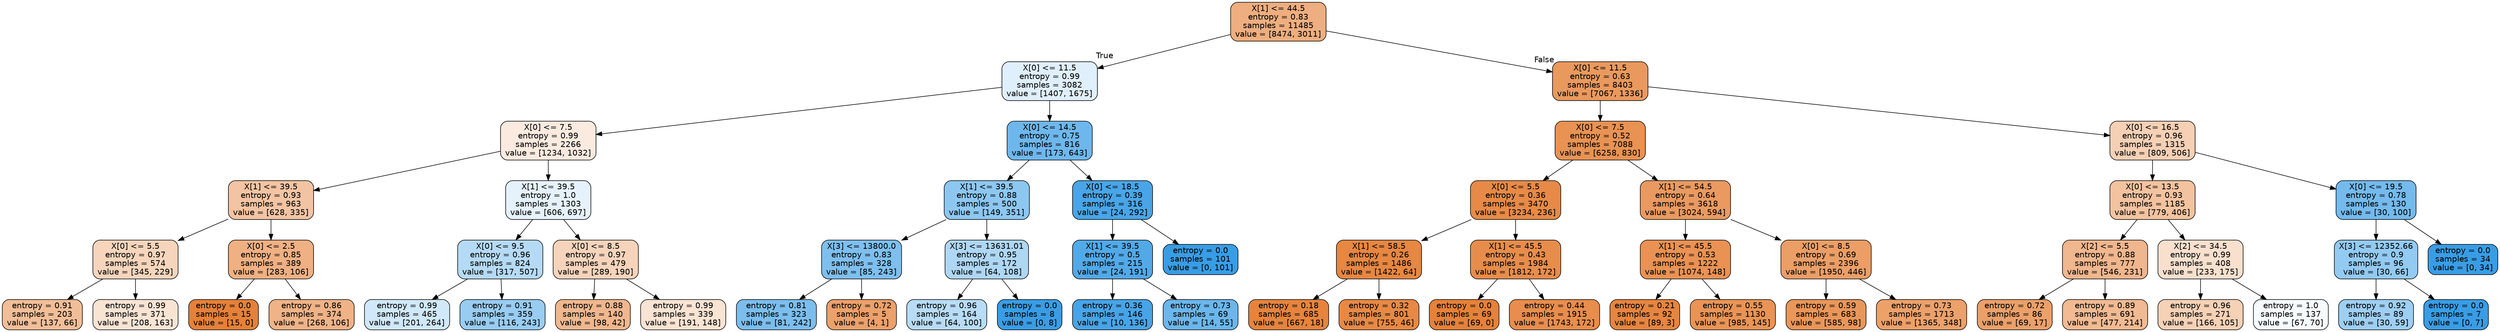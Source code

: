 digraph Tree {
node [shape=box, style="filled, rounded", color="black", fontname=helvetica] ;
edge [fontname=helvetica] ;
0 [label="X[1] <= 44.5\nentropy = 0.83\nsamples = 11485\nvalue = [8474, 3011]", fillcolor="#eeae7f"] ;
1 [label="X[0] <= 11.5\nentropy = 0.99\nsamples = 3082\nvalue = [1407, 1675]", fillcolor="#dfeffb"] ;
0 -> 1 [labeldistance=2.5, labelangle=45, headlabel="True"] ;
2 [label="X[0] <= 7.5\nentropy = 0.99\nsamples = 2266\nvalue = [1234, 1032]", fillcolor="#fbeadf"] ;
1 -> 2 ;
3 [label="X[1] <= 39.5\nentropy = 0.93\nsamples = 963\nvalue = [628, 335]", fillcolor="#f3c4a3"] ;
2 -> 3 ;
4 [label="X[0] <= 5.5\nentropy = 0.97\nsamples = 574\nvalue = [345, 229]", fillcolor="#f6d5bc"] ;
3 -> 4 ;
5 [label="entropy = 0.91\nsamples = 203\nvalue = [137, 66]", fillcolor="#f2be98"] ;
4 -> 5 ;
6 [label="entropy = 0.99\nsamples = 371\nvalue = [208, 163]", fillcolor="#f9e4d4"] ;
4 -> 6 ;
7 [label="X[0] <= 2.5\nentropy = 0.85\nsamples = 389\nvalue = [283, 106]", fillcolor="#efb083"] ;
3 -> 7 ;
8 [label="entropy = 0.0\nsamples = 15\nvalue = [15, 0]", fillcolor="#e58139"] ;
7 -> 8 ;
9 [label="entropy = 0.86\nsamples = 374\nvalue = [268, 106]", fillcolor="#efb387"] ;
7 -> 9 ;
10 [label="X[1] <= 39.5\nentropy = 1.0\nsamples = 1303\nvalue = [606, 697]", fillcolor="#e5f2fc"] ;
2 -> 10 ;
11 [label="X[0] <= 9.5\nentropy = 0.96\nsamples = 824\nvalue = [317, 507]", fillcolor="#b5daf5"] ;
10 -> 11 ;
12 [label="entropy = 0.99\nsamples = 465\nvalue = [201, 264]", fillcolor="#d0e8f9"] ;
11 -> 12 ;
13 [label="entropy = 0.91\nsamples = 359\nvalue = [116, 243]", fillcolor="#98ccf1"] ;
11 -> 13 ;
14 [label="X[0] <= 8.5\nentropy = 0.97\nsamples = 479\nvalue = [289, 190]", fillcolor="#f6d4bb"] ;
10 -> 14 ;
15 [label="entropy = 0.88\nsamples = 140\nvalue = [98, 42]", fillcolor="#f0b78e"] ;
14 -> 15 ;
16 [label="entropy = 0.99\nsamples = 339\nvalue = [191, 148]", fillcolor="#f9e3d2"] ;
14 -> 16 ;
17 [label="X[0] <= 14.5\nentropy = 0.75\nsamples = 816\nvalue = [173, 643]", fillcolor="#6eb7ec"] ;
1 -> 17 ;
18 [label="X[1] <= 39.5\nentropy = 0.88\nsamples = 500\nvalue = [149, 351]", fillcolor="#8dc7f0"] ;
17 -> 18 ;
19 [label="X[3] <= 13800.0\nentropy = 0.83\nsamples = 328\nvalue = [85, 243]", fillcolor="#7ebfee"] ;
18 -> 19 ;
20 [label="entropy = 0.81\nsamples = 323\nvalue = [81, 242]", fillcolor="#7bbeee"] ;
19 -> 20 ;
21 [label="entropy = 0.72\nsamples = 5\nvalue = [4, 1]", fillcolor="#eca06a"] ;
19 -> 21 ;
22 [label="X[3] <= 13631.01\nentropy = 0.95\nsamples = 172\nvalue = [64, 108]", fillcolor="#aed7f4"] ;
18 -> 22 ;
23 [label="entropy = 0.96\nsamples = 164\nvalue = [64, 100]", fillcolor="#b8dcf6"] ;
22 -> 23 ;
24 [label="entropy = 0.0\nsamples = 8\nvalue = [0, 8]", fillcolor="#399de5"] ;
22 -> 24 ;
25 [label="X[0] <= 18.5\nentropy = 0.39\nsamples = 316\nvalue = [24, 292]", fillcolor="#49a5e7"] ;
17 -> 25 ;
26 [label="X[1] <= 39.5\nentropy = 0.5\nsamples = 215\nvalue = [24, 191]", fillcolor="#52a9e8"] ;
25 -> 26 ;
27 [label="entropy = 0.36\nsamples = 146\nvalue = [10, 136]", fillcolor="#48a4e7"] ;
26 -> 27 ;
28 [label="entropy = 0.73\nsamples = 69\nvalue = [14, 55]", fillcolor="#6bb6ec"] ;
26 -> 28 ;
29 [label="entropy = 0.0\nsamples = 101\nvalue = [0, 101]", fillcolor="#399de5"] ;
25 -> 29 ;
30 [label="X[0] <= 11.5\nentropy = 0.63\nsamples = 8403\nvalue = [7067, 1336]", fillcolor="#ea995e"] ;
0 -> 30 [labeldistance=2.5, labelangle=-45, headlabel="False"] ;
31 [label="X[0] <= 7.5\nentropy = 0.52\nsamples = 7088\nvalue = [6258, 830]", fillcolor="#e89253"] ;
30 -> 31 ;
32 [label="X[0] <= 5.5\nentropy = 0.36\nsamples = 3470\nvalue = [3234, 236]", fillcolor="#e78a47"] ;
31 -> 32 ;
33 [label="X[1] <= 58.5\nentropy = 0.26\nsamples = 1486\nvalue = [1422, 64]", fillcolor="#e68742"] ;
32 -> 33 ;
34 [label="entropy = 0.18\nsamples = 685\nvalue = [667, 18]", fillcolor="#e6843e"] ;
33 -> 34 ;
35 [label="entropy = 0.32\nsamples = 801\nvalue = [755, 46]", fillcolor="#e78945"] ;
33 -> 35 ;
36 [label="X[1] <= 45.5\nentropy = 0.43\nsamples = 1984\nvalue = [1812, 172]", fillcolor="#e78d4c"] ;
32 -> 36 ;
37 [label="entropy = 0.0\nsamples = 69\nvalue = [69, 0]", fillcolor="#e58139"] ;
36 -> 37 ;
38 [label="entropy = 0.44\nsamples = 1915\nvalue = [1743, 172]", fillcolor="#e88d4d"] ;
36 -> 38 ;
39 [label="X[1] <= 54.5\nentropy = 0.64\nsamples = 3618\nvalue = [3024, 594]", fillcolor="#ea9a60"] ;
31 -> 39 ;
40 [label="X[1] <= 45.5\nentropy = 0.53\nsamples = 1222\nvalue = [1074, 148]", fillcolor="#e99254"] ;
39 -> 40 ;
41 [label="entropy = 0.21\nsamples = 92\nvalue = [89, 3]", fillcolor="#e68540"] ;
40 -> 41 ;
42 [label="entropy = 0.55\nsamples = 1130\nvalue = [985, 145]", fillcolor="#e99456"] ;
40 -> 42 ;
43 [label="X[0] <= 8.5\nentropy = 0.69\nsamples = 2396\nvalue = [1950, 446]", fillcolor="#eb9e66"] ;
39 -> 43 ;
44 [label="entropy = 0.59\nsamples = 683\nvalue = [585, 98]", fillcolor="#e9965a"] ;
43 -> 44 ;
45 [label="entropy = 0.73\nsamples = 1713\nvalue = [1365, 348]", fillcolor="#eca16b"] ;
43 -> 45 ;
46 [label="X[0] <= 16.5\nentropy = 0.96\nsamples = 1315\nvalue = [809, 506]", fillcolor="#f5d0b5"] ;
30 -> 46 ;
47 [label="X[0] <= 13.5\nentropy = 0.93\nsamples = 1185\nvalue = [779, 406]", fillcolor="#f3c3a0"] ;
46 -> 47 ;
48 [label="X[2] <= 5.5\nentropy = 0.88\nsamples = 777\nvalue = [546, 231]", fillcolor="#f0b68d"] ;
47 -> 48 ;
49 [label="entropy = 0.72\nsamples = 86\nvalue = [69, 17]", fillcolor="#eba06a"] ;
48 -> 49 ;
50 [label="entropy = 0.89\nsamples = 691\nvalue = [477, 214]", fillcolor="#f1ba92"] ;
48 -> 50 ;
51 [label="X[2] <= 34.5\nentropy = 0.99\nsamples = 408\nvalue = [233, 175]", fillcolor="#f9e0ce"] ;
47 -> 51 ;
52 [label="entropy = 0.96\nsamples = 271\nvalue = [166, 105]", fillcolor="#f5d1b6"] ;
51 -> 52 ;
53 [label="entropy = 1.0\nsamples = 137\nvalue = [67, 70]", fillcolor="#f7fbfe"] ;
51 -> 53 ;
54 [label="X[0] <= 19.5\nentropy = 0.78\nsamples = 130\nvalue = [30, 100]", fillcolor="#74baed"] ;
46 -> 54 ;
55 [label="X[3] <= 12352.66\nentropy = 0.9\nsamples = 96\nvalue = [30, 66]", fillcolor="#93caf1"] ;
54 -> 55 ;
56 [label="entropy = 0.92\nsamples = 89\nvalue = [30, 59]", fillcolor="#9ecff2"] ;
55 -> 56 ;
57 [label="entropy = 0.0\nsamples = 7\nvalue = [0, 7]", fillcolor="#399de5"] ;
55 -> 57 ;
58 [label="entropy = 0.0\nsamples = 34\nvalue = [0, 34]", fillcolor="#399de5"] ;
54 -> 58 ;
}